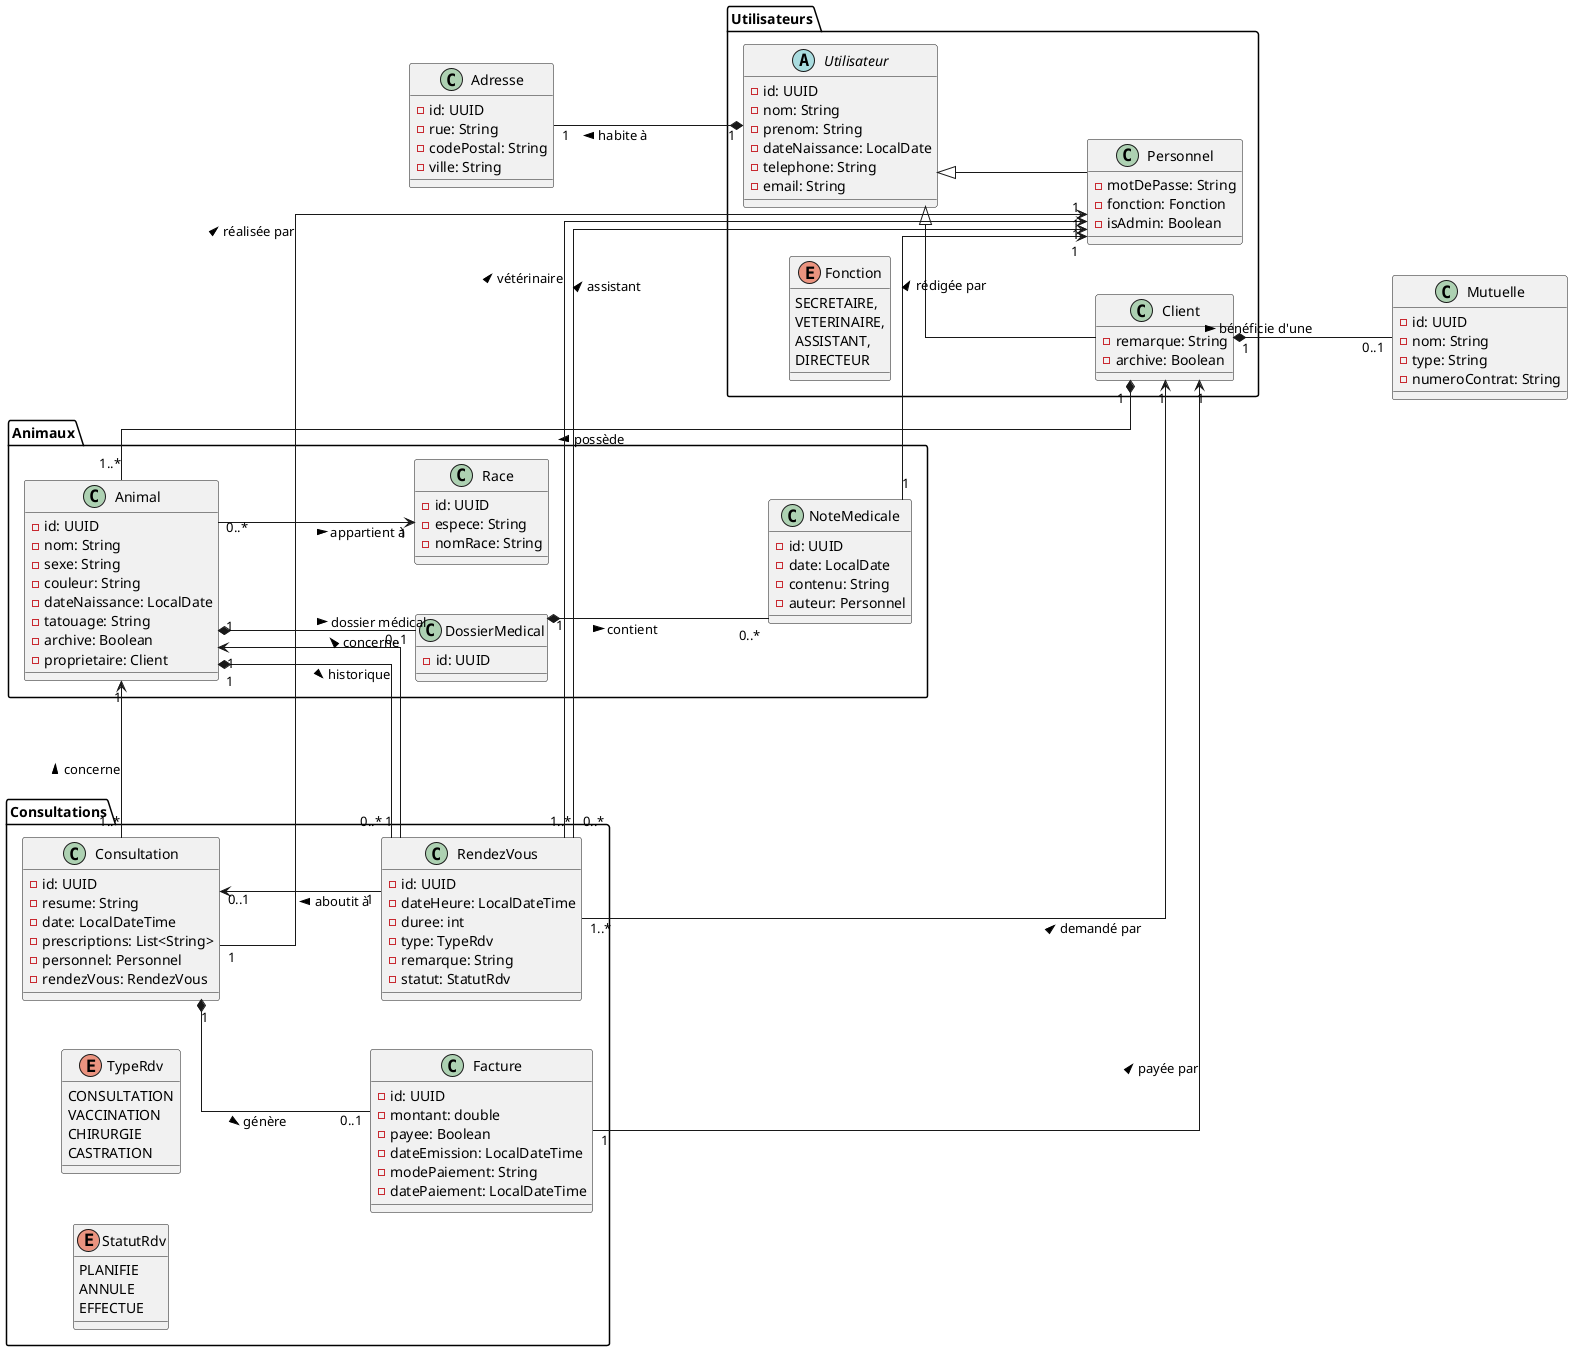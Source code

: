 
@startuml
left to right direction
skinparam linetype ortho
skinparam classAttributeIconSize 10
skinparam nodesep 50
skinparam ranksep 150

' --- Classes de base ---
class Adresse {
  -id: UUID
  -rue: String
  -codePostal: String
  -ville: String
}

class Mutuelle {
  -id: UUID
  -nom: String
  -type: String
  -numeroContrat: String
}

' --- Package Personnes ---
package "Utilisateurs" {
  abstract class Utilisateur {
    -id: UUID
    -nom: String
    -prenom: String
    -dateNaissance: LocalDate
    -telephone: String
    -email: String
  }

  class Personnel extends Utilisateur {
    -motDePasse: String
    -fonction: Fonction
    -isAdmin: Boolean
  }

  class Client extends Utilisateur {
    -remarque: String
    -archive: Boolean
  }

  enum Fonction {
      SECRETAIRE,
      VETERINAIRE,
      ASSISTANT,
      DIRECTEUR
  }
}

' --- Package Animaux ---
package "Animaux" {
  class Animal {
    -id: UUID
    -nom: String
    -sexe: String
    -couleur: String
    -dateNaissance: LocalDate
    -tatouage: String
    -archive: Boolean
    -proprietaire: Client
  }

  class Race {
    -id: UUID
    -espece: String
    -nomRace: String
  }

  class DossierMedical {
    -id: UUID
  }

  class NoteMedicale {
    -id: UUID
    -date: LocalDate
    -contenu: String
    -auteur: Personnel
  }
}

' --- Package Consultations ---
package "Consultations" {
  class RendezVous {
    -id: UUID
    -dateHeure: LocalDateTime
    -duree: int
    -type: TypeRdv
    -remarque: String
    -statut: StatutRdv
  }

  class Consultation {
    -id: UUID
    -resume: String
    -date: LocalDateTime
    -prescriptions: List<String>
    -personnel: Personnel
    -rendezVous: RendezVous
  }

  class Facture {
    -id: UUID
    -montant: double
    -payee: Boolean
    -dateEmission: LocalDateTime
    -modePaiement: String
    -datePaiement: LocalDateTime
  }

  enum TypeRdv {
    CONSULTATION
    VACCINATION
    CHIRURGIE
    CASTRATION
  }

  enum StatutRdv {
    PLANIFIE
    ANNULE
    EFFECTUE
  }
}

' --- Relations générales ---
Utilisateur "1" *-up- "1" Adresse : habite à >
Client "1" *-- "0..1" Mutuelle : bénéficie d'une >
Client "1" *-up- "1..*" Animal : possède >
Animal "0..*" --> "1" Race : appartient à >
Animal "1" *-- "0..1" DossierMedical : dossier médical >
Animal "1" *-- "0..*" RendezVous : historique >
DossierMedical "1" *-- "0..*" NoteMedicale : contient >
NoteMedicale "1" --> "1" Personnel : rédigée par >

' --- Relations consultation ---
RendezVous "1" -up-> "1" Animal : concerne >
RendezVous "1..*" --> "1" Client : demandé par >
RendezVous "1..*" --> "1" Personnel : vétérinaire >
RendezVous "0..*" --> "1" Personnel : assistant >
RendezVous "1" -up-> "0..1" Consultation : aboutit à >
Consultation "1..*" --> "1" Animal : concerne >
Consultation "1" --> "1" Personnel : réalisée par >
Consultation "1" *-- "0..1" Facture : génère >
Facture "1" --> "1" Client : payée par >

@enduml
